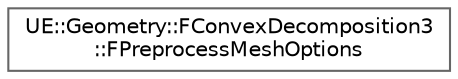 digraph "Graphical Class Hierarchy"
{
 // INTERACTIVE_SVG=YES
 // LATEX_PDF_SIZE
  bgcolor="transparent";
  edge [fontname=Helvetica,fontsize=10,labelfontname=Helvetica,labelfontsize=10];
  node [fontname=Helvetica,fontsize=10,shape=box,height=0.2,width=0.4];
  rankdir="LR";
  Node0 [id="Node000000",label="UE::Geometry::FConvexDecomposition3\l::FPreprocessMeshOptions",height=0.2,width=0.4,color="grey40", fillcolor="white", style="filled",URL="$d6/d2e/structUE_1_1Geometry_1_1FConvexDecomposition3_1_1FPreprocessMeshOptions.html",tooltip=" "];
}
